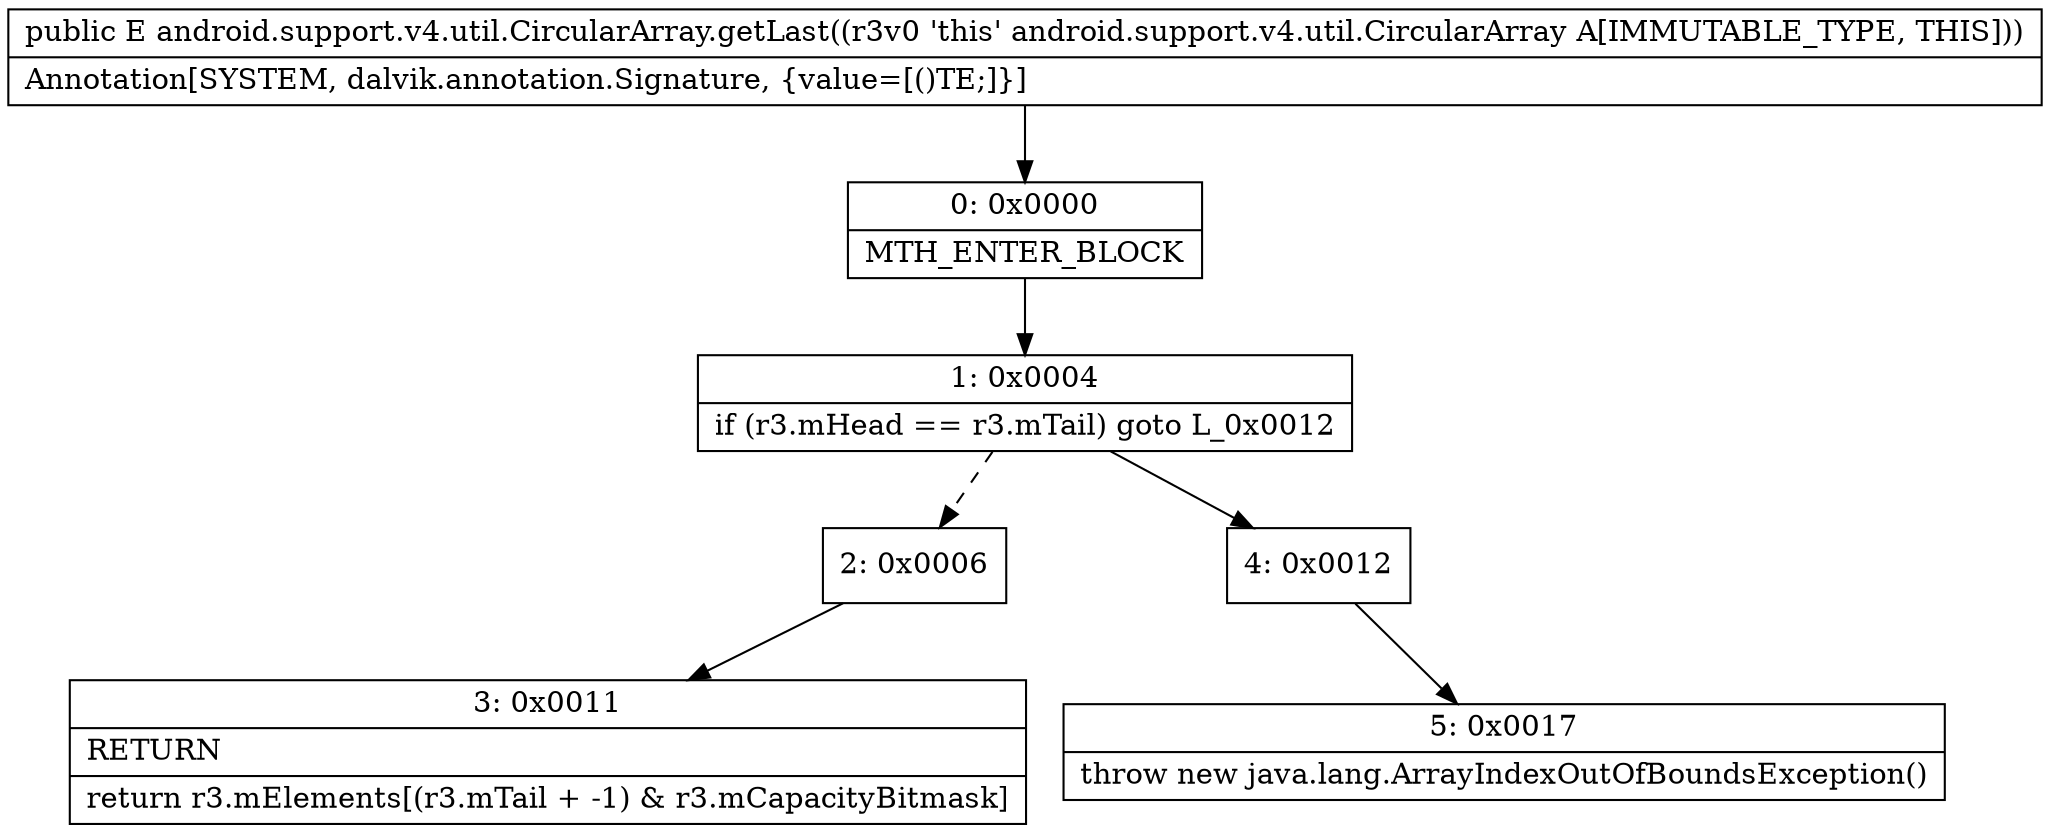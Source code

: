 digraph "CFG forandroid.support.v4.util.CircularArray.getLast()Ljava\/lang\/Object;" {
Node_0 [shape=record,label="{0\:\ 0x0000|MTH_ENTER_BLOCK\l}"];
Node_1 [shape=record,label="{1\:\ 0x0004|if (r3.mHead == r3.mTail) goto L_0x0012\l}"];
Node_2 [shape=record,label="{2\:\ 0x0006}"];
Node_3 [shape=record,label="{3\:\ 0x0011|RETURN\l|return r3.mElements[(r3.mTail + \-1) & r3.mCapacityBitmask]\l}"];
Node_4 [shape=record,label="{4\:\ 0x0012}"];
Node_5 [shape=record,label="{5\:\ 0x0017|throw new java.lang.ArrayIndexOutOfBoundsException()\l}"];
MethodNode[shape=record,label="{public E android.support.v4.util.CircularArray.getLast((r3v0 'this' android.support.v4.util.CircularArray A[IMMUTABLE_TYPE, THIS]))  | Annotation[SYSTEM, dalvik.annotation.Signature, \{value=[()TE;]\}]\l}"];
MethodNode -> Node_0;
Node_0 -> Node_1;
Node_1 -> Node_2[style=dashed];
Node_1 -> Node_4;
Node_2 -> Node_3;
Node_4 -> Node_5;
}

